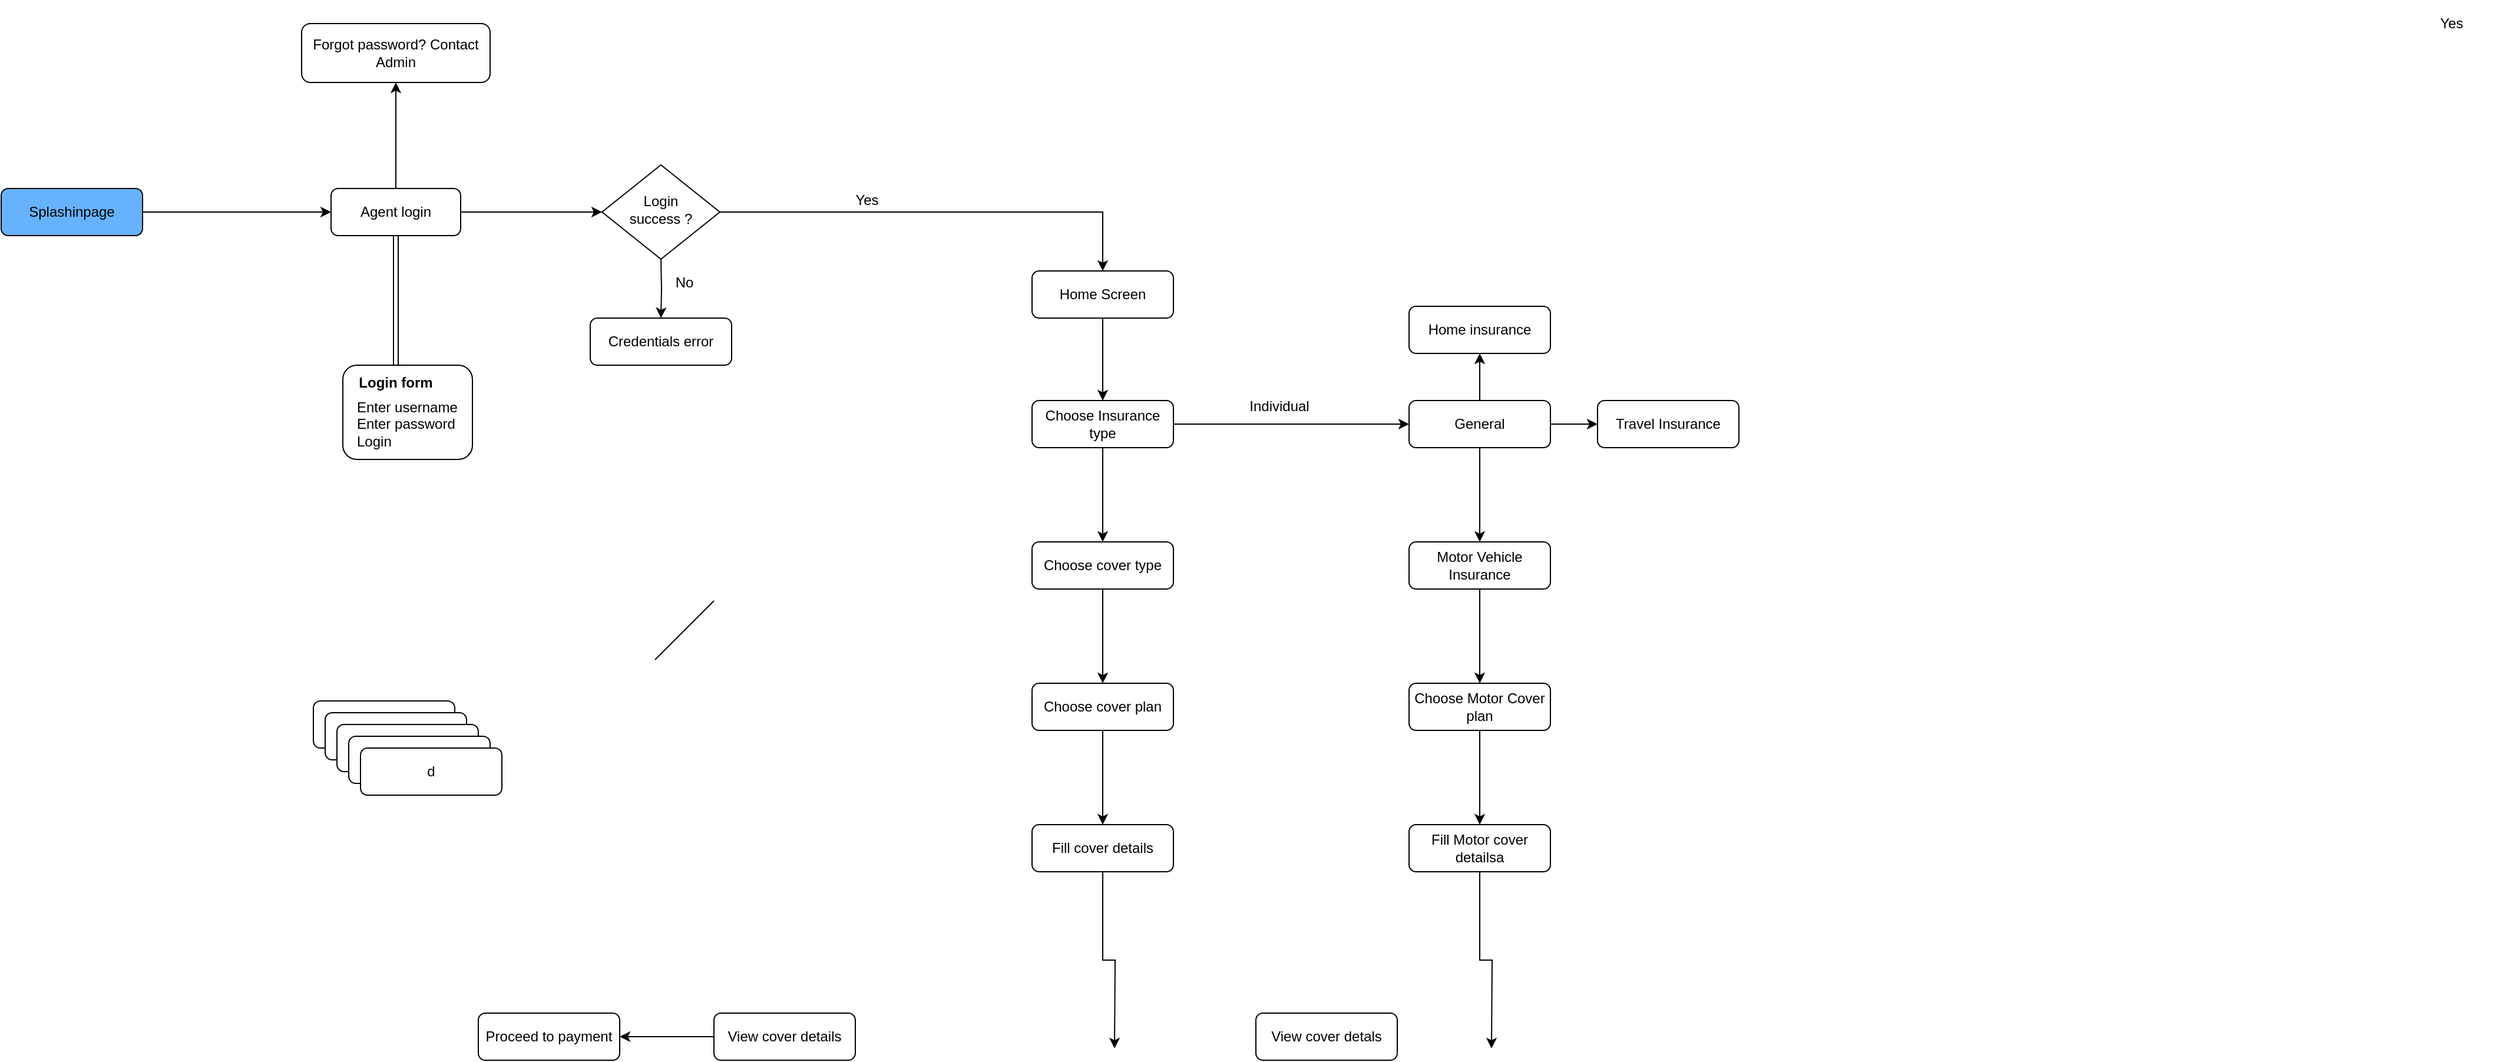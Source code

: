 <mxfile version="21.7.1" type="github">
  <diagram id="C5RBs43oDa-KdzZeNtuy" name="Page-1">
    <mxGraphModel dx="3088" dy="913" grid="1" gridSize="10" guides="1" tooltips="1" connect="1" arrows="1" fold="1" page="1" pageScale="1" pageWidth="827" pageHeight="1169" background="#FFFFFF" math="0" shadow="0">
      <root>
        <mxCell id="WIyWlLk6GJQsqaUBKTNV-0" />
        <mxCell id="WIyWlLk6GJQsqaUBKTNV-1" parent="WIyWlLk6GJQsqaUBKTNV-0" />
        <mxCell id="pf6vQ9Jf3TC-Aerc5y8N-1" value="" style="edgeStyle=orthogonalEdgeStyle;rounded=0;orthogonalLoop=1;jettySize=auto;html=1;entryX=0;entryY=0.5;entryDx=0;entryDy=0;" edge="1" parent="WIyWlLk6GJQsqaUBKTNV-1" source="WIyWlLk6GJQsqaUBKTNV-3" target="SSCyuXy0SERKJgrXDmF3-12">
          <mxGeometry relative="1" as="geometry">
            <mxPoint x="-1120" y="230" as="targetPoint" />
          </mxGeometry>
        </mxCell>
        <mxCell id="pf6vQ9Jf3TC-Aerc5y8N-24" value="" style="edgeStyle=orthogonalEdgeStyle;rounded=0;orthogonalLoop=1;jettySize=auto;html=1;shape=link;" edge="1" parent="WIyWlLk6GJQsqaUBKTNV-1" source="WIyWlLk6GJQsqaUBKTNV-3" target="pf6vQ9Jf3TC-Aerc5y8N-20">
          <mxGeometry relative="1" as="geometry" />
        </mxCell>
        <mxCell id="pf6vQ9Jf3TC-Aerc5y8N-27" value="" style="edgeStyle=orthogonalEdgeStyle;rounded=0;orthogonalLoop=1;jettySize=auto;html=1;" edge="1" parent="WIyWlLk6GJQsqaUBKTNV-1" source="WIyWlLk6GJQsqaUBKTNV-3" target="pf6vQ9Jf3TC-Aerc5y8N-26">
          <mxGeometry relative="1" as="geometry" />
        </mxCell>
        <mxCell id="WIyWlLk6GJQsqaUBKTNV-3" value="Agent login" style="rounded=1;whiteSpace=wrap;html=1;fontSize=12;glass=0;strokeWidth=1;shadow=0;" parent="WIyWlLk6GJQsqaUBKTNV-1" vertex="1">
          <mxGeometry x="-1250" y="210" width="110" height="40" as="geometry" />
        </mxCell>
        <mxCell id="WIyWlLk6GJQsqaUBKTNV-7" value="Credentials error" style="rounded=1;whiteSpace=wrap;html=1;fontSize=12;glass=0;strokeWidth=1;shadow=0;" parent="WIyWlLk6GJQsqaUBKTNV-1" vertex="1">
          <mxGeometry x="-1030" y="320" width="120" height="40" as="geometry" />
        </mxCell>
        <mxCell id="SSCyuXy0SERKJgrXDmF3-36" value="" style="edgeStyle=orthogonalEdgeStyle;rounded=0;orthogonalLoop=1;jettySize=auto;html=1;" parent="WIyWlLk6GJQsqaUBKTNV-1" source="WIyWlLk6GJQsqaUBKTNV-12" edge="1">
          <mxGeometry relative="1" as="geometry">
            <mxPoint x="-585" y="940" as="targetPoint" />
          </mxGeometry>
        </mxCell>
        <mxCell id="WIyWlLk6GJQsqaUBKTNV-12" value="Fill cover details" style="rounded=1;whiteSpace=wrap;html=1;fontSize=12;glass=0;strokeWidth=1;shadow=0;" parent="WIyWlLk6GJQsqaUBKTNV-1" vertex="1">
          <mxGeometry x="-655" y="750" width="120" height="40" as="geometry" />
        </mxCell>
        <mxCell id="SSCyuXy0SERKJgrXDmF3-26" value="" style="edgeStyle=orthogonalEdgeStyle;rounded=0;orthogonalLoop=1;jettySize=auto;html=1;" parent="WIyWlLk6GJQsqaUBKTNV-1" source="SSCyuXy0SERKJgrXDmF3-9" target="SSCyuXy0SERKJgrXDmF3-25" edge="1">
          <mxGeometry relative="1" as="geometry" />
        </mxCell>
        <mxCell id="SSCyuXy0SERKJgrXDmF3-9" value="Home Screen" style="rounded=1;whiteSpace=wrap;html=1;fontSize=12;glass=0;strokeWidth=1;shadow=0;" parent="WIyWlLk6GJQsqaUBKTNV-1" vertex="1">
          <mxGeometry x="-655" y="280" width="120" height="40" as="geometry" />
        </mxCell>
        <mxCell id="SSCyuXy0SERKJgrXDmF3-18" value="" style="edgeStyle=orthogonalEdgeStyle;rounded=0;orthogonalLoop=1;jettySize=auto;html=1;exitX=1;exitY=0.5;exitDx=0;exitDy=0;" parent="WIyWlLk6GJQsqaUBKTNV-1" target="SSCyuXy0SERKJgrXDmF3-9" edge="1" source="SSCyuXy0SERKJgrXDmF3-12">
          <mxGeometry relative="1" as="geometry">
            <mxPoint x="-915" y="231" as="sourcePoint" />
          </mxGeometry>
        </mxCell>
        <mxCell id="SSCyuXy0SERKJgrXDmF3-32" value="" style="edgeStyle=orthogonalEdgeStyle;rounded=0;orthogonalLoop=1;jettySize=auto;html=1;" parent="WIyWlLk6GJQsqaUBKTNV-1" target="WIyWlLk6GJQsqaUBKTNV-7" edge="1">
          <mxGeometry relative="1" as="geometry">
            <mxPoint x="-970" y="270.0" as="sourcePoint" />
          </mxGeometry>
        </mxCell>
        <mxCell id="SSCyuXy0SERKJgrXDmF3-12" value="Login&lt;br&gt;success ?" style="rhombus;whiteSpace=wrap;html=1;shadow=0;fontFamily=Helvetica;fontSize=12;align=center;strokeWidth=1;spacing=6;spacingTop=-4;" parent="WIyWlLk6GJQsqaUBKTNV-1" vertex="1">
          <mxGeometry x="-1020" y="190" width="100" height="80" as="geometry" />
        </mxCell>
        <mxCell id="SSCyuXy0SERKJgrXDmF3-17" value="Yes" style="text;strokeColor=none;align=center;fillColor=none;html=1;verticalAlign=middle;whiteSpace=wrap;rounded=0;" parent="WIyWlLk6GJQsqaUBKTNV-1" vertex="1">
          <mxGeometry x="510" y="50" width="80" height="40" as="geometry" />
        </mxCell>
        <mxCell id="SSCyuXy0SERKJgrXDmF3-28" value="" style="edgeStyle=orthogonalEdgeStyle;rounded=0;orthogonalLoop=1;jettySize=auto;html=1;" parent="WIyWlLk6GJQsqaUBKTNV-1" source="SSCyuXy0SERKJgrXDmF3-25" target="SSCyuXy0SERKJgrXDmF3-27" edge="1">
          <mxGeometry relative="1" as="geometry" />
        </mxCell>
        <mxCell id="SSCyuXy0SERKJgrXDmF3-57" value="" style="edgeStyle=orthogonalEdgeStyle;rounded=0;orthogonalLoop=1;jettySize=auto;html=1;" parent="WIyWlLk6GJQsqaUBKTNV-1" source="SSCyuXy0SERKJgrXDmF3-25" target="SSCyuXy0SERKJgrXDmF3-56" edge="1">
          <mxGeometry relative="1" as="geometry" />
        </mxCell>
        <mxCell id="SSCyuXy0SERKJgrXDmF3-25" value="Choose Insurance type" style="rounded=1;whiteSpace=wrap;html=1;fontSize=12;glass=0;strokeWidth=1;shadow=0;" parent="WIyWlLk6GJQsqaUBKTNV-1" vertex="1">
          <mxGeometry x="-655" y="390" width="120" height="40" as="geometry" />
        </mxCell>
        <mxCell id="SSCyuXy0SERKJgrXDmF3-34" value="" style="edgeStyle=orthogonalEdgeStyle;rounded=0;orthogonalLoop=1;jettySize=auto;html=1;" parent="WIyWlLk6GJQsqaUBKTNV-1" source="SSCyuXy0SERKJgrXDmF3-27" target="SSCyuXy0SERKJgrXDmF3-29" edge="1">
          <mxGeometry relative="1" as="geometry" />
        </mxCell>
        <mxCell id="SSCyuXy0SERKJgrXDmF3-27" value="Choose cover type" style="rounded=1;whiteSpace=wrap;html=1;fontSize=12;glass=0;strokeWidth=1;shadow=0;" parent="WIyWlLk6GJQsqaUBKTNV-1" vertex="1">
          <mxGeometry x="-655" y="510" width="120" height="40" as="geometry" />
        </mxCell>
        <mxCell id="SSCyuXy0SERKJgrXDmF3-31" value="" style="edgeStyle=orthogonalEdgeStyle;rounded=0;orthogonalLoop=1;jettySize=auto;html=1;" parent="WIyWlLk6GJQsqaUBKTNV-1" source="SSCyuXy0SERKJgrXDmF3-29" target="WIyWlLk6GJQsqaUBKTNV-12" edge="1">
          <mxGeometry relative="1" as="geometry" />
        </mxCell>
        <mxCell id="SSCyuXy0SERKJgrXDmF3-29" value="Choose cover plan" style="rounded=1;whiteSpace=wrap;html=1;fontSize=12;glass=0;strokeWidth=1;shadow=0;" parent="WIyWlLk6GJQsqaUBKTNV-1" vertex="1">
          <mxGeometry x="-655" y="630" width="120" height="40" as="geometry" />
        </mxCell>
        <mxCell id="SSCyuXy0SERKJgrXDmF3-33" value="No" style="text;strokeColor=none;align=center;fillColor=none;html=1;verticalAlign=middle;whiteSpace=wrap;rounded=0;" parent="WIyWlLk6GJQsqaUBKTNV-1" vertex="1">
          <mxGeometry x="-990" y="270" width="80" height="40" as="geometry" />
        </mxCell>
        <mxCell id="SSCyuXy0SERKJgrXDmF3-65" value="" style="edgeStyle=orthogonalEdgeStyle;rounded=0;orthogonalLoop=1;jettySize=auto;html=1;" parent="WIyWlLk6GJQsqaUBKTNV-1" source="SSCyuXy0SERKJgrXDmF3-35" target="SSCyuXy0SERKJgrXDmF3-39" edge="1">
          <mxGeometry relative="1" as="geometry" />
        </mxCell>
        <mxCell id="SSCyuXy0SERKJgrXDmF3-35" value="View cover details" style="rounded=1;whiteSpace=wrap;html=1;fontSize=12;glass=0;strokeWidth=1;shadow=0;" parent="WIyWlLk6GJQsqaUBKTNV-1" vertex="1">
          <mxGeometry x="-925" y="910" width="120" height="40" as="geometry" />
        </mxCell>
        <mxCell id="SSCyuXy0SERKJgrXDmF3-39" value="Proceed to payment" style="rounded=1;whiteSpace=wrap;html=1;fontSize=12;glass=0;strokeWidth=1;shadow=0;" parent="WIyWlLk6GJQsqaUBKTNV-1" vertex="1">
          <mxGeometry x="-1125" y="910" width="120" height="40" as="geometry" />
        </mxCell>
        <mxCell id="SSCyuXy0SERKJgrXDmF3-40" value="d" style="rounded=1;whiteSpace=wrap;html=1;fontSize=12;glass=0;strokeWidth=1;shadow=0;" parent="WIyWlLk6GJQsqaUBKTNV-1" vertex="1">
          <mxGeometry x="-1265" y="645" width="120" height="40" as="geometry" />
        </mxCell>
        <mxCell id="SSCyuXy0SERKJgrXDmF3-45" value="View cover detals" style="rounded=1;whiteSpace=wrap;html=1;fontSize=12;glass=0;strokeWidth=1;shadow=0;" parent="WIyWlLk6GJQsqaUBKTNV-1" vertex="1">
          <mxGeometry x="-465" y="910" width="120" height="40" as="geometry" />
        </mxCell>
        <mxCell id="SSCyuXy0SERKJgrXDmF3-68" value="" style="edgeStyle=orthogonalEdgeStyle;rounded=0;orthogonalLoop=1;jettySize=auto;html=1;" parent="WIyWlLk6GJQsqaUBKTNV-1" source="SSCyuXy0SERKJgrXDmF3-46" edge="1">
          <mxGeometry relative="1" as="geometry">
            <mxPoint x="-265" y="940" as="targetPoint" />
          </mxGeometry>
        </mxCell>
        <mxCell id="SSCyuXy0SERKJgrXDmF3-46" value="Fill Motor cover detailsa" style="rounded=1;whiteSpace=wrap;html=1;fontSize=12;glass=0;strokeWidth=1;shadow=0;" parent="WIyWlLk6GJQsqaUBKTNV-1" vertex="1">
          <mxGeometry x="-335" y="750" width="120" height="40" as="geometry" />
        </mxCell>
        <mxCell id="SSCyuXy0SERKJgrXDmF3-67" value="" style="edgeStyle=orthogonalEdgeStyle;rounded=0;orthogonalLoop=1;jettySize=auto;html=1;" parent="WIyWlLk6GJQsqaUBKTNV-1" source="SSCyuXy0SERKJgrXDmF3-47" target="SSCyuXy0SERKJgrXDmF3-46" edge="1">
          <mxGeometry relative="1" as="geometry" />
        </mxCell>
        <mxCell id="SSCyuXy0SERKJgrXDmF3-47" value="Choose Motor Cover plan" style="rounded=1;whiteSpace=wrap;html=1;fontSize=12;glass=0;strokeWidth=1;shadow=0;" parent="WIyWlLk6GJQsqaUBKTNV-1" vertex="1">
          <mxGeometry x="-335" y="630" width="120" height="40" as="geometry" />
        </mxCell>
        <mxCell id="SSCyuXy0SERKJgrXDmF3-66" value="" style="edgeStyle=orthogonalEdgeStyle;rounded=0;orthogonalLoop=1;jettySize=auto;html=1;" parent="WIyWlLk6GJQsqaUBKTNV-1" source="SSCyuXy0SERKJgrXDmF3-48" target="SSCyuXy0SERKJgrXDmF3-47" edge="1">
          <mxGeometry relative="1" as="geometry" />
        </mxCell>
        <mxCell id="SSCyuXy0SERKJgrXDmF3-48" value="Motor Vehicle Insurance" style="rounded=1;whiteSpace=wrap;html=1;fontSize=12;glass=0;strokeWidth=1;shadow=0;" parent="WIyWlLk6GJQsqaUBKTNV-1" vertex="1">
          <mxGeometry x="-335" y="510" width="120" height="40" as="geometry" />
        </mxCell>
        <mxCell id="SSCyuXy0SERKJgrXDmF3-49" value="Travel Insurance" style="rounded=1;whiteSpace=wrap;html=1;fontSize=12;glass=0;strokeWidth=1;shadow=0;" parent="WIyWlLk6GJQsqaUBKTNV-1" vertex="1">
          <mxGeometry x="-175" y="390" width="120" height="40" as="geometry" />
        </mxCell>
        <mxCell id="SSCyuXy0SERKJgrXDmF3-50" value="Home insurance" style="rounded=1;whiteSpace=wrap;html=1;fontSize=12;glass=0;strokeWidth=1;shadow=0;" parent="WIyWlLk6GJQsqaUBKTNV-1" vertex="1">
          <mxGeometry x="-335" y="310" width="120" height="40" as="geometry" />
        </mxCell>
        <mxCell id="SSCyuXy0SERKJgrXDmF3-59" value="" style="edgeStyle=orthogonalEdgeStyle;rounded=0;orthogonalLoop=1;jettySize=auto;html=1;" parent="WIyWlLk6GJQsqaUBKTNV-1" source="SSCyuXy0SERKJgrXDmF3-56" target="SSCyuXy0SERKJgrXDmF3-50" edge="1">
          <mxGeometry relative="1" as="geometry" />
        </mxCell>
        <mxCell id="SSCyuXy0SERKJgrXDmF3-60" value="" style="edgeStyle=orthogonalEdgeStyle;rounded=0;orthogonalLoop=1;jettySize=auto;html=1;" parent="WIyWlLk6GJQsqaUBKTNV-1" source="SSCyuXy0SERKJgrXDmF3-56" edge="1">
          <mxGeometry relative="1" as="geometry">
            <mxPoint x="-175" y="410" as="targetPoint" />
          </mxGeometry>
        </mxCell>
        <mxCell id="SSCyuXy0SERKJgrXDmF3-63" value="" style="edgeStyle=orthogonalEdgeStyle;rounded=0;orthogonalLoop=1;jettySize=auto;html=1;" parent="WIyWlLk6GJQsqaUBKTNV-1" source="SSCyuXy0SERKJgrXDmF3-56" target="SSCyuXy0SERKJgrXDmF3-48" edge="1">
          <mxGeometry relative="1" as="geometry" />
        </mxCell>
        <mxCell id="SSCyuXy0SERKJgrXDmF3-56" value="General" style="rounded=1;whiteSpace=wrap;html=1;fontSize=12;glass=0;strokeWidth=1;shadow=0;" parent="WIyWlLk6GJQsqaUBKTNV-1" vertex="1">
          <mxGeometry x="-335" y="390" width="120" height="40" as="geometry" />
        </mxCell>
        <mxCell id="SSCyuXy0SERKJgrXDmF3-61" value="Individual" style="text;strokeColor=none;align=center;fillColor=none;html=1;verticalAlign=middle;whiteSpace=wrap;rounded=0;" parent="WIyWlLk6GJQsqaUBKTNV-1" vertex="1">
          <mxGeometry x="-475" y="380" width="60" height="30" as="geometry" />
        </mxCell>
        <mxCell id="pf6vQ9Jf3TC-Aerc5y8N-2" value="d" style="rounded=1;whiteSpace=wrap;html=1;fontSize=12;glass=0;strokeWidth=1;shadow=0;" vertex="1" parent="WIyWlLk6GJQsqaUBKTNV-1">
          <mxGeometry x="-1255" y="655" width="120" height="40" as="geometry" />
        </mxCell>
        <mxCell id="pf6vQ9Jf3TC-Aerc5y8N-3" value="d" style="rounded=1;whiteSpace=wrap;html=1;fontSize=12;glass=0;strokeWidth=1;shadow=0;" vertex="1" parent="WIyWlLk6GJQsqaUBKTNV-1">
          <mxGeometry x="-1245" y="665" width="120" height="40" as="geometry" />
        </mxCell>
        <mxCell id="pf6vQ9Jf3TC-Aerc5y8N-4" value="d" style="rounded=1;whiteSpace=wrap;html=1;fontSize=12;glass=0;strokeWidth=1;shadow=0;" vertex="1" parent="WIyWlLk6GJQsqaUBKTNV-1">
          <mxGeometry x="-1235" y="675" width="120" height="40" as="geometry" />
        </mxCell>
        <mxCell id="pf6vQ9Jf3TC-Aerc5y8N-5" value="d" style="rounded=1;whiteSpace=wrap;html=1;fontSize=12;glass=0;strokeWidth=1;shadow=0;" vertex="1" parent="WIyWlLk6GJQsqaUBKTNV-1">
          <mxGeometry x="-1225" y="685" width="120" height="40" as="geometry" />
        </mxCell>
        <mxCell id="pf6vQ9Jf3TC-Aerc5y8N-6" value="" style="rounded=1;whiteSpace=wrap;html=1;fontSize=12;glass=0;strokeWidth=1;shadow=0;" vertex="1" parent="WIyWlLk6GJQsqaUBKTNV-1">
          <mxGeometry x="-1240" y="360" width="110" height="80" as="geometry" />
        </mxCell>
        <mxCell id="pf6vQ9Jf3TC-Aerc5y8N-9" value="" style="edgeStyle=orthogonalEdgeStyle;rounded=0;orthogonalLoop=1;jettySize=auto;html=1;" edge="1" parent="WIyWlLk6GJQsqaUBKTNV-1" source="pf6vQ9Jf3TC-Aerc5y8N-7" target="WIyWlLk6GJQsqaUBKTNV-3">
          <mxGeometry relative="1" as="geometry" />
        </mxCell>
        <mxCell id="pf6vQ9Jf3TC-Aerc5y8N-7" value="Splashinpage" style="rounded=1;whiteSpace=wrap;html=1;fontSize=12;glass=0;strokeWidth=1;shadow=0;fillColor=#66B2FF;" vertex="1" parent="WIyWlLk6GJQsqaUBKTNV-1">
          <mxGeometry x="-1530" y="210" width="120" height="40" as="geometry" />
        </mxCell>
        <mxCell id="pf6vQ9Jf3TC-Aerc5y8N-13" value="" style="endArrow=none;html=1;rounded=0;" edge="1" parent="WIyWlLk6GJQsqaUBKTNV-1">
          <mxGeometry width="50" height="50" relative="1" as="geometry">
            <mxPoint x="-975" y="610" as="sourcePoint" />
            <mxPoint x="-925" y="560" as="targetPoint" />
          </mxGeometry>
        </mxCell>
        <mxCell id="pf6vQ9Jf3TC-Aerc5y8N-16" value="&lt;div&gt;Enter username&lt;/div&gt;&lt;div&gt;Enter password&lt;/div&gt;&lt;div&gt;Login&lt;br&gt; &lt;/div&gt;" style="text;strokeColor=none;align=left;fillColor=none;html=1;verticalAlign=middle;whiteSpace=wrap;rounded=0;" vertex="1" parent="WIyWlLk6GJQsqaUBKTNV-1">
          <mxGeometry x="-1230" y="385" width="120" height="50" as="geometry" />
        </mxCell>
        <mxCell id="pf6vQ9Jf3TC-Aerc5y8N-20" value="&lt;b&gt;Login form&lt;/b&gt;" style="text;strokeColor=none;align=center;fillColor=none;html=1;verticalAlign=middle;whiteSpace=wrap;rounded=0;" vertex="1" parent="WIyWlLk6GJQsqaUBKTNV-1">
          <mxGeometry x="-1230" y="360" width="70" height="30" as="geometry" />
        </mxCell>
        <mxCell id="pf6vQ9Jf3TC-Aerc5y8N-22" value="Yes" style="text;strokeColor=none;align=center;fillColor=none;html=1;verticalAlign=middle;whiteSpace=wrap;rounded=0;" vertex="1" parent="WIyWlLk6GJQsqaUBKTNV-1">
          <mxGeometry x="-835" y="190" width="80" height="60" as="geometry" />
        </mxCell>
        <mxCell id="pf6vQ9Jf3TC-Aerc5y8N-26" value="Forgot password? Contact Admin" style="whiteSpace=wrap;html=1;rounded=1;glass=0;strokeWidth=1;shadow=0;" vertex="1" parent="WIyWlLk6GJQsqaUBKTNV-1">
          <mxGeometry x="-1275" y="70" width="160" height="50" as="geometry" />
        </mxCell>
      </root>
    </mxGraphModel>
  </diagram>
</mxfile>
